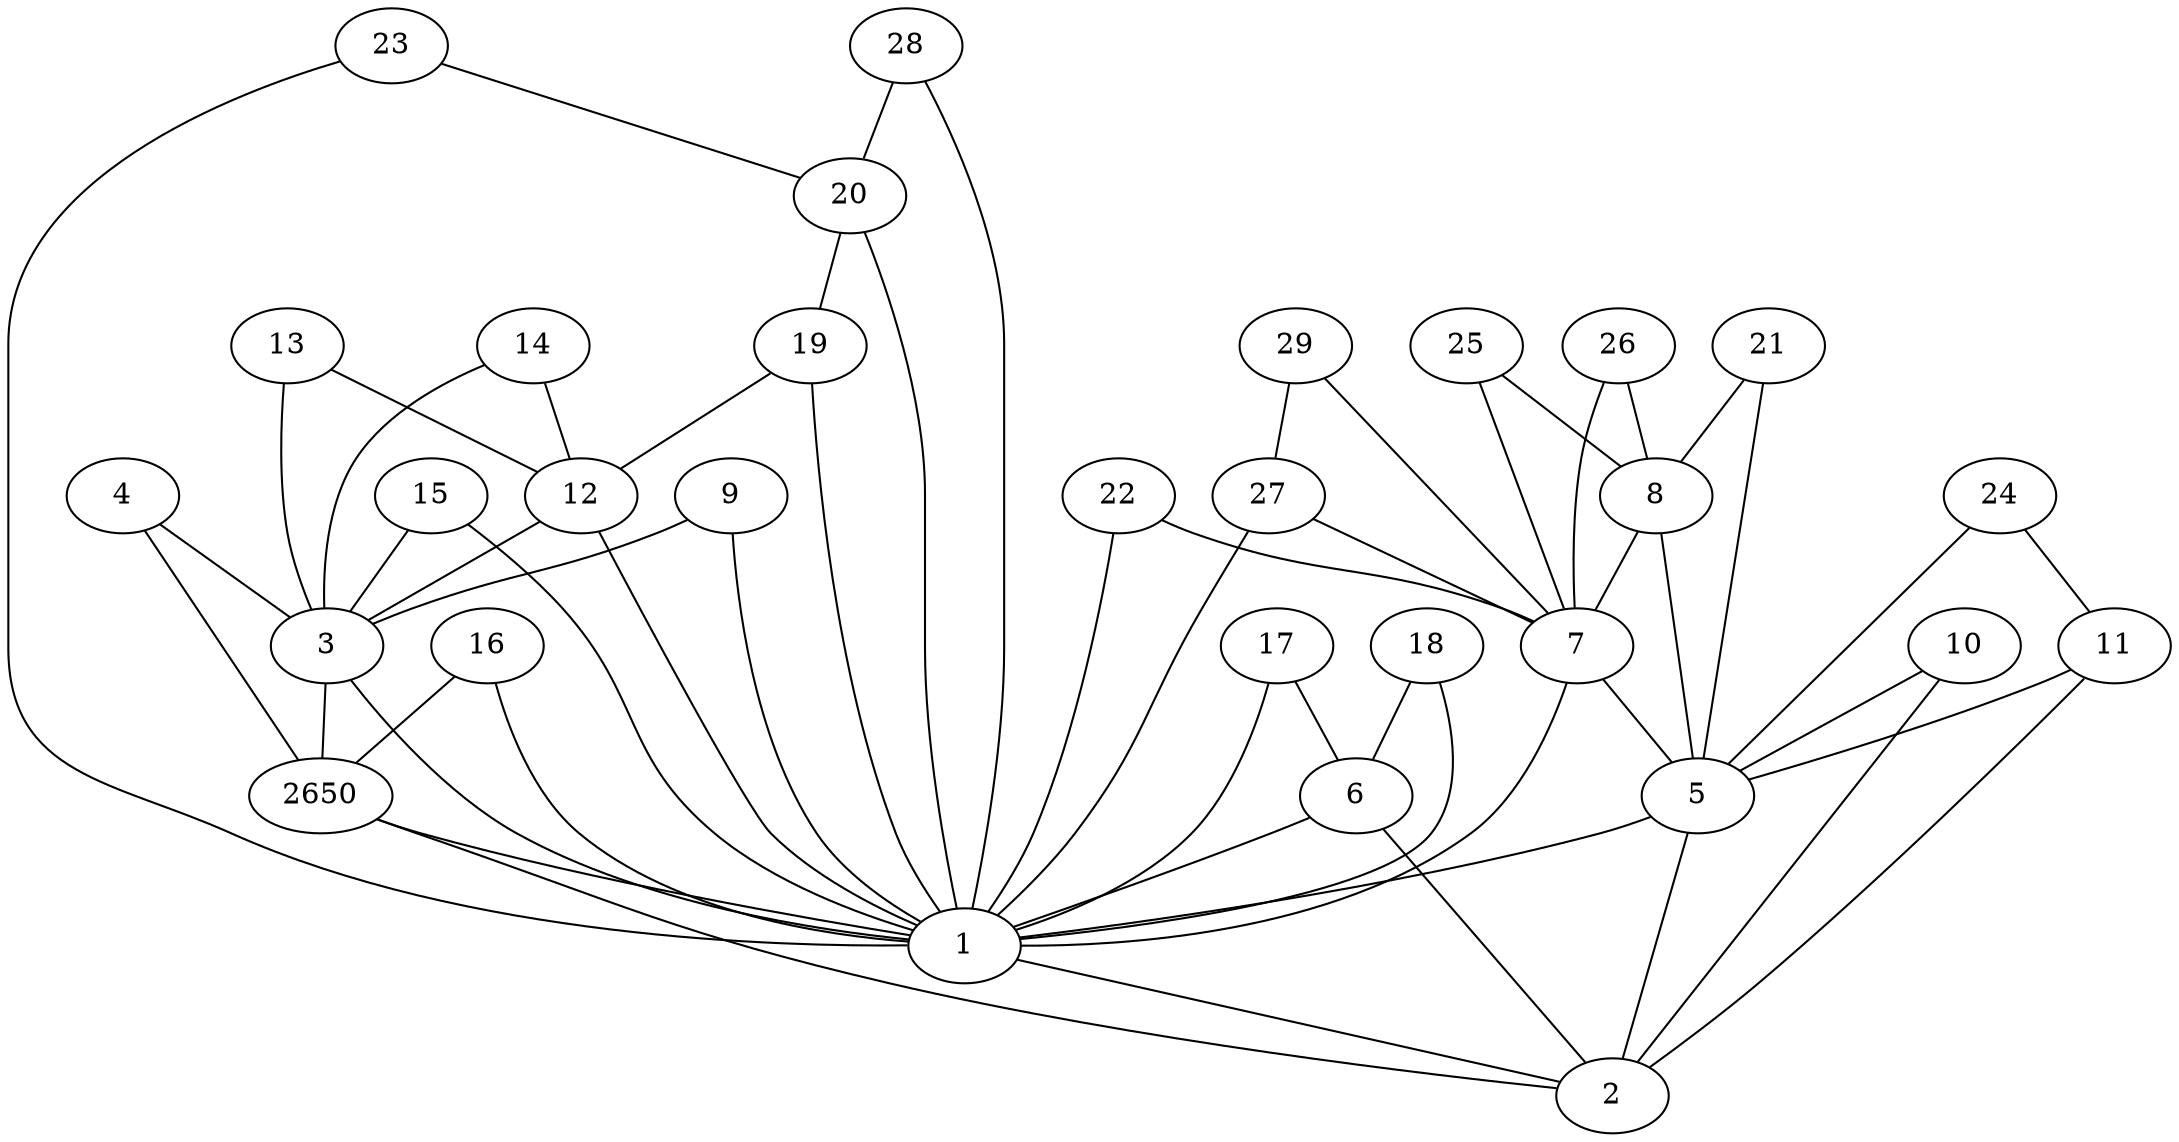 graph {
    2650 [weight=0,]
    1 [weight=20,]
    2 [weight=69,]
    3 [weight=3,]
    4 [weight=43,]
    5 [weight=74,]
    6 [weight=100,]
    7 [weight=35,]
    8 [weight=46,]
    9 [weight=92,]
    10 [weight=110,]
    11 [weight=89,]
    12 [weight=28,]
    13 [weight=19,]
    14 [weight=36,]
    15 [weight=40,]
    16 [weight=55,]
    17 [weight=92,]
    18 [weight=99,]
    19 [weight=54,]
    20 [weight=42,]
    21 [weight=114,]
    22 [weight=27,]
    23 [weight=93,]
    24 [weight=139,]
    25 [weight=68,]
    26 [weight=58,]
    27 [weight=61,]
    28 [weight=76,]
    29 [weight=84,]
    2650 -- 1
    1 -- 2
    2 -- 2650
    3 -- 2650
    3 -- 1
    4 -- 3
    4 -- 2650
    5 -- 1
    5 -- 2
    6 -- 1
    6 -- 2
    7 -- 5
    7 -- 1
    8 -- 7
    8 -- 5
    9 -- 3
    9 -- 1
    10 -- 5
    10 -- 2
    11 -- 5
    11 -- 2
    12 -- 3
    12 -- 1
    13 -- 12
    13 -- 3
    14 -- 12
    14 -- 3
    15 -- 3
    15 -- 1
    16 -- 2650
    16 -- 1
    17 -- 6
    17 -- 1
    18 -- 6
    18 -- 1
    19 -- 12
    19 -- 1
    20 -- 19
    20 -- 1
    21 -- 8
    21 -- 5
    22 -- 7
    22 -- 1
    23 -- 20
    23 -- 1
    24 -- 11
    24 -- 5
    25 -- 8
    25 -- 7
    26 -- 8
    26 -- 7
    27 -- 7
    27 -- 1
    28 -- 20
    28 -- 1
    29 -- 27
    29 -- 7
}
